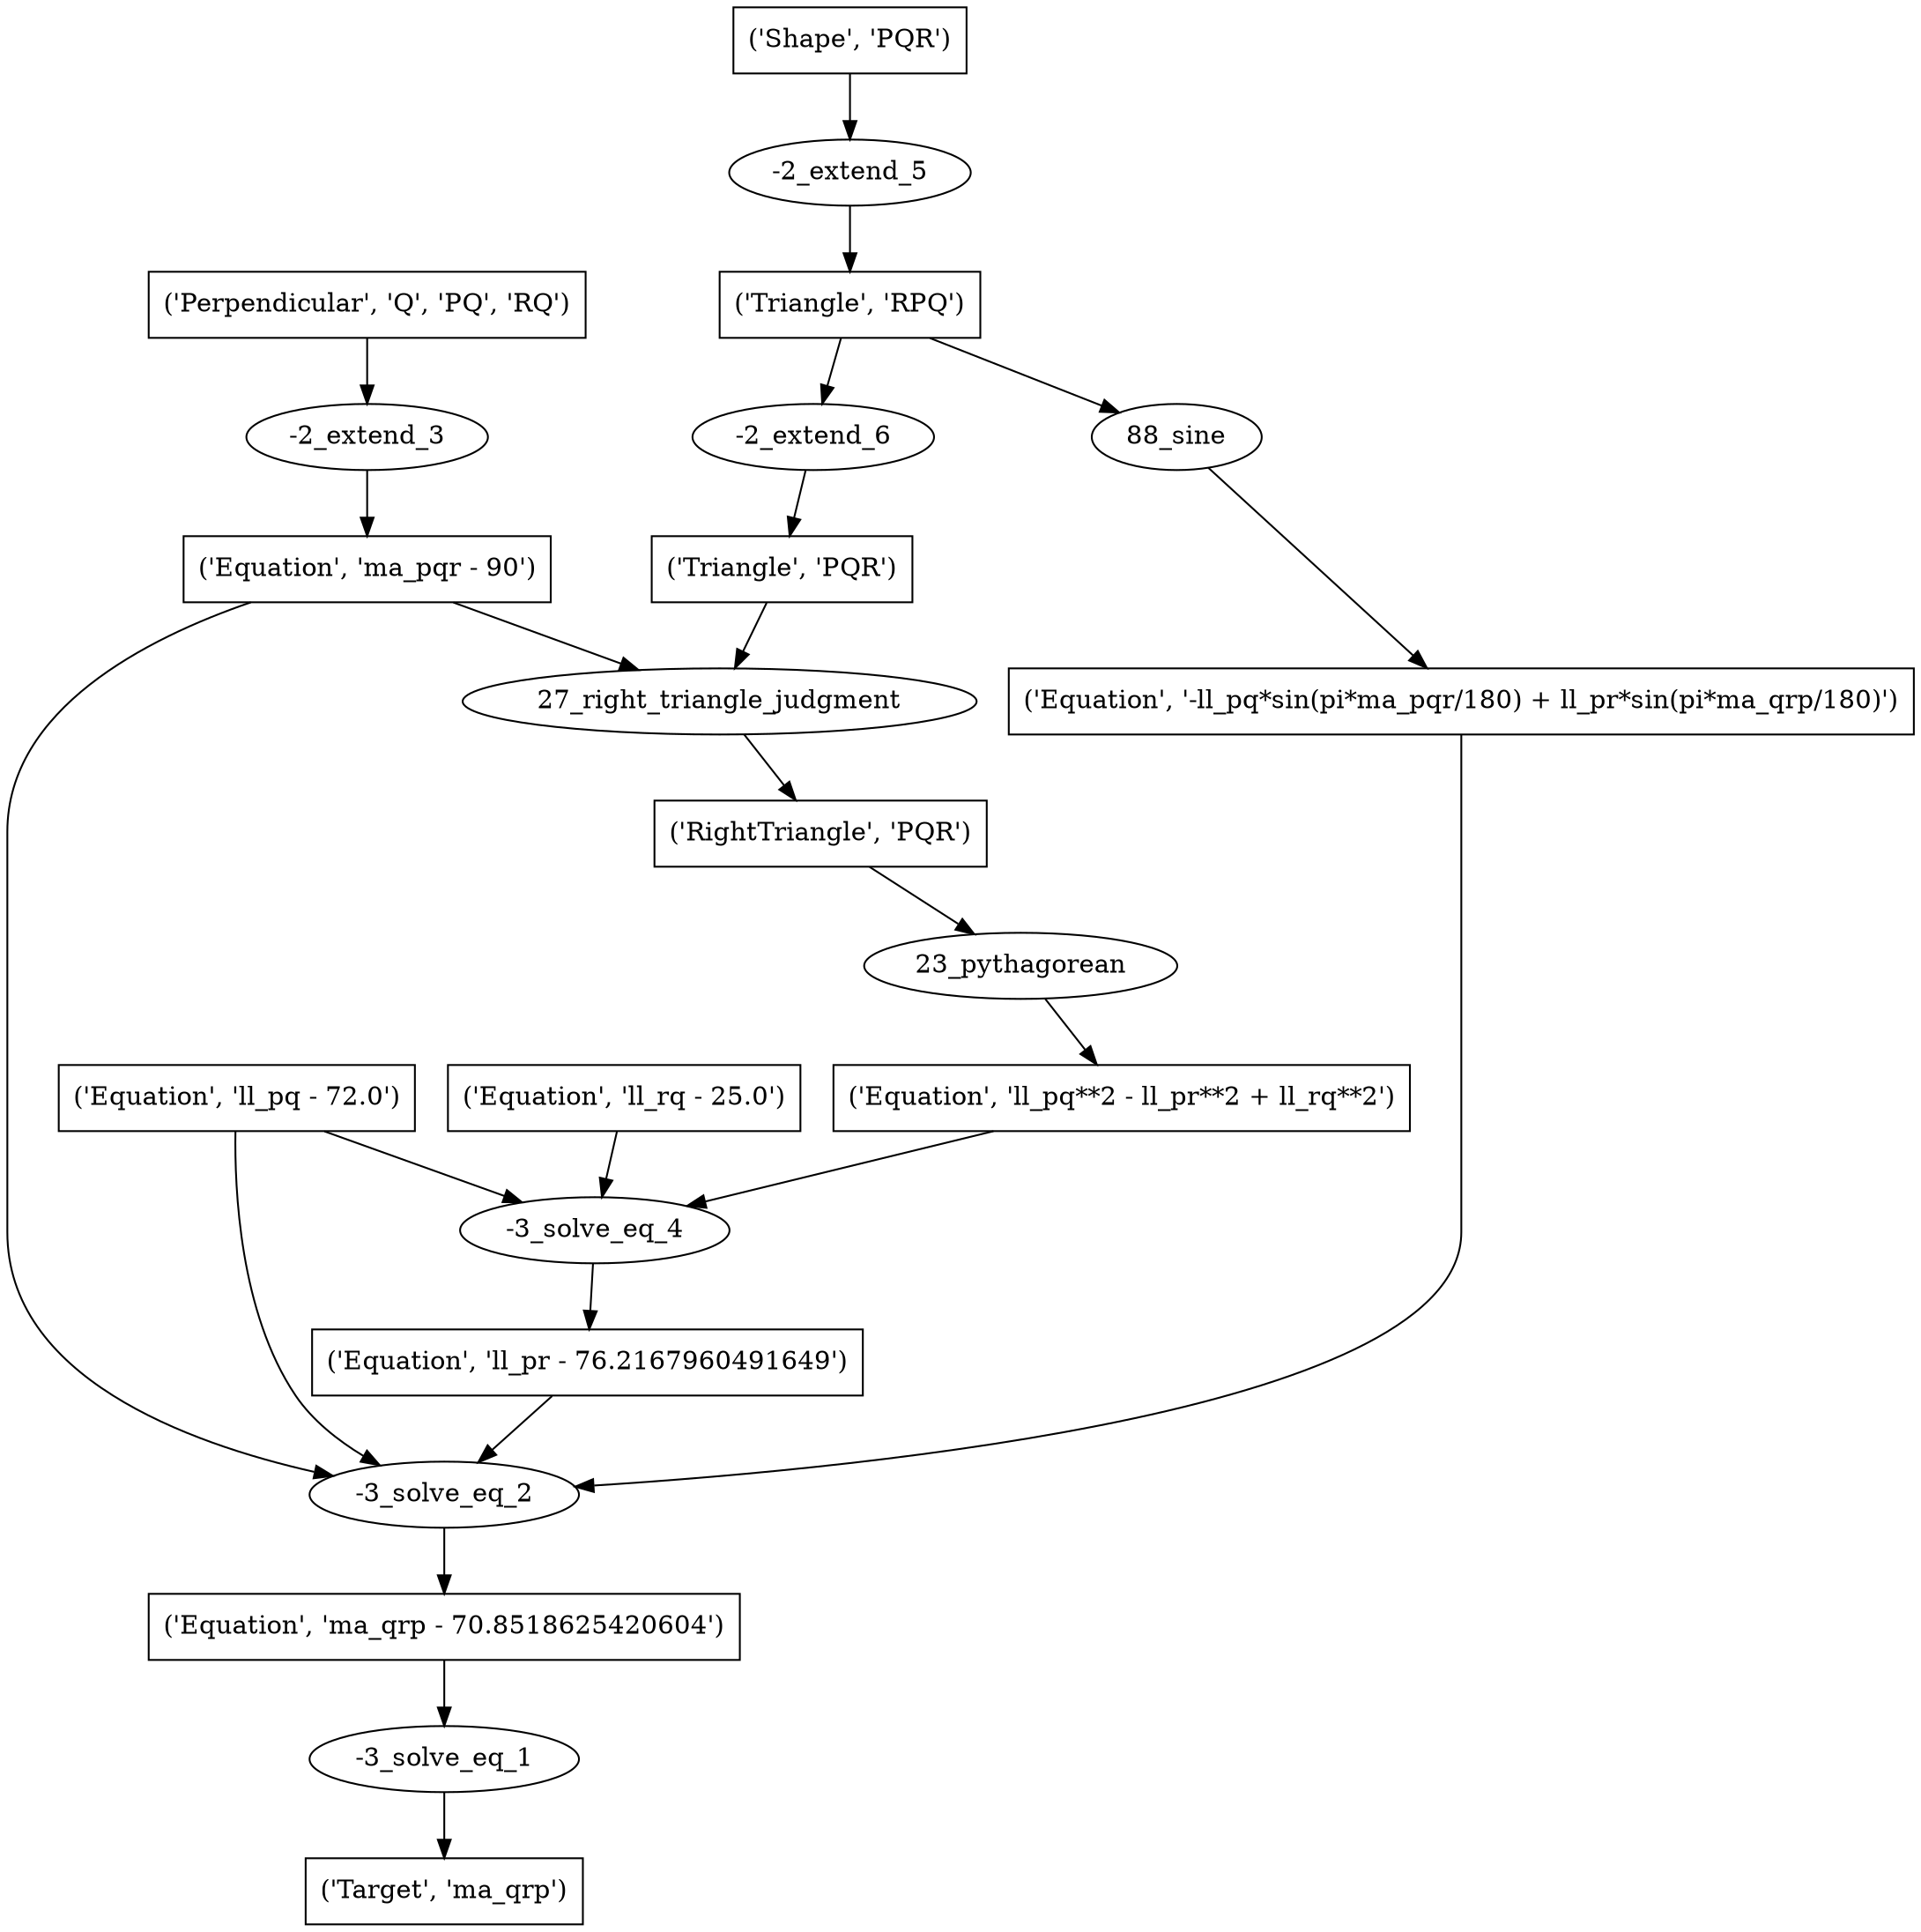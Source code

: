 digraph 34 {
	0 [label="('Target', 'ma_qrp')" shape=box]
	1 [label="-3_solve_eq_1"]
	1 -> 0
	2 [label="('Equation', 'ma_qrp - 70.8518625420604')" shape=box]
	2 -> 1
	3 [label="-3_solve_eq_2"]
	3 -> 2
	4 [label="('Equation', 'll_pq - 72.0')" shape=box]
	4 -> 3
	5 [label="('Equation', 'ma_pqr - 90')" shape=box]
	5 -> 3
	6 [label="('Equation', 'll_pr - 76.2167960491649')" shape=box]
	6 -> 3
	7 [label="('Equation', '-ll_pq*sin(pi*ma_pqr/180) + ll_pr*sin(pi*ma_qrp/180)')" shape=box]
	7 -> 3
	8 [label="-2_extend_3"]
	8 -> 5
	9 [label="('Perpendicular', 'Q', 'PQ', 'RQ')" shape=box]
	9 -> 8
	10 [label="-3_solve_eq_4"]
	10 -> 6
	4 -> 10
	11 [label="('Equation', 'll_rq - 25.0')" shape=box]
	11 -> 10
	12 [label="('Equation', 'll_pq**2 - ll_pr**2 + ll_rq**2')" shape=box]
	12 -> 10
	13 [label="88_sine"]
	13 -> 7
	14 [label="('Triangle', 'RPQ')" shape=box]
	14 -> 13
	15 [label="23_pythagorean"]
	15 -> 12
	16 [label="('RightTriangle', 'PQR')" shape=box]
	16 -> 15
	17 [label="-2_extend_5"]
	17 -> 14
	18 [label="('Shape', 'PQR')" shape=box]
	18 -> 17
	19 [label="27_right_triangle_judgment"]
	19 -> 16
	20 [label="('Triangle', 'PQR')" shape=box]
	20 -> 19
	5 -> 19
	21 [label="-2_extend_6"]
	21 -> 20
	14 -> 21
}
